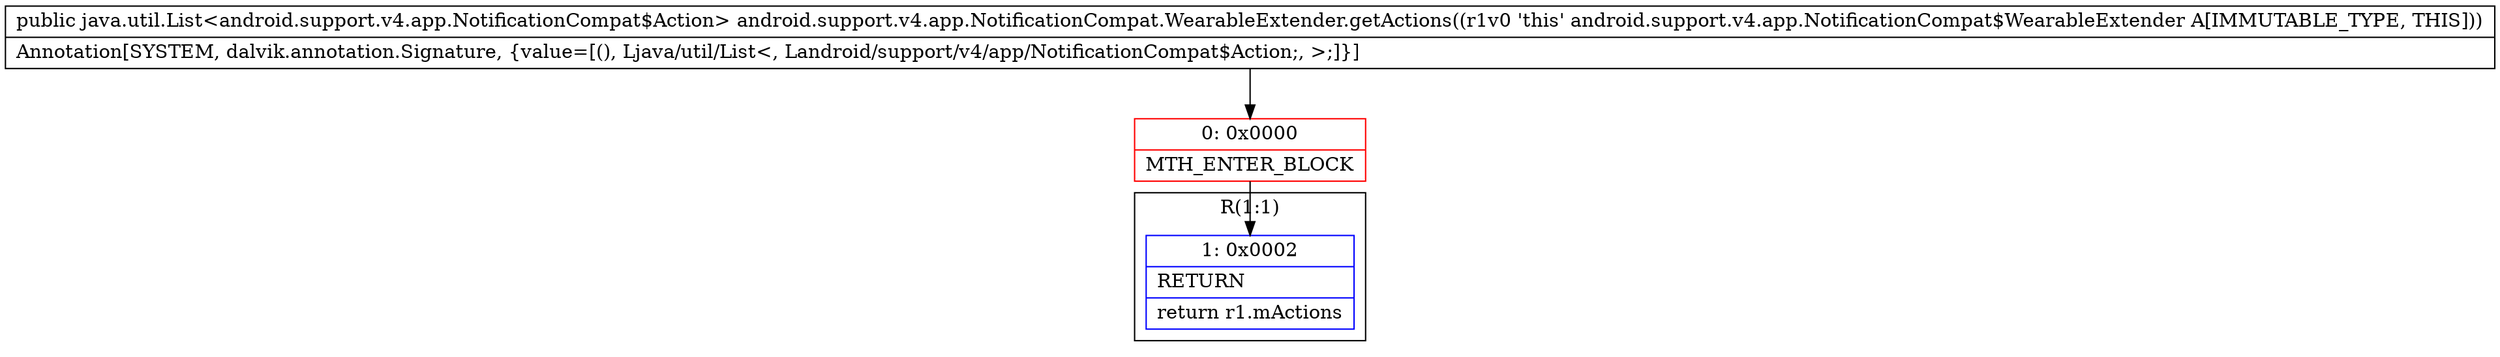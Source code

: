 digraph "CFG forandroid.support.v4.app.NotificationCompat.WearableExtender.getActions()Ljava\/util\/List;" {
subgraph cluster_Region_1838728520 {
label = "R(1:1)";
node [shape=record,color=blue];
Node_1 [shape=record,label="{1\:\ 0x0002|RETURN\l|return r1.mActions\l}"];
}
Node_0 [shape=record,color=red,label="{0\:\ 0x0000|MTH_ENTER_BLOCK\l}"];
MethodNode[shape=record,label="{public java.util.List\<android.support.v4.app.NotificationCompat$Action\> android.support.v4.app.NotificationCompat.WearableExtender.getActions((r1v0 'this' android.support.v4.app.NotificationCompat$WearableExtender A[IMMUTABLE_TYPE, THIS]))  | Annotation[SYSTEM, dalvik.annotation.Signature, \{value=[(), Ljava\/util\/List\<, Landroid\/support\/v4\/app\/NotificationCompat$Action;, \>;]\}]\l}"];
MethodNode -> Node_0;
Node_0 -> Node_1;
}

